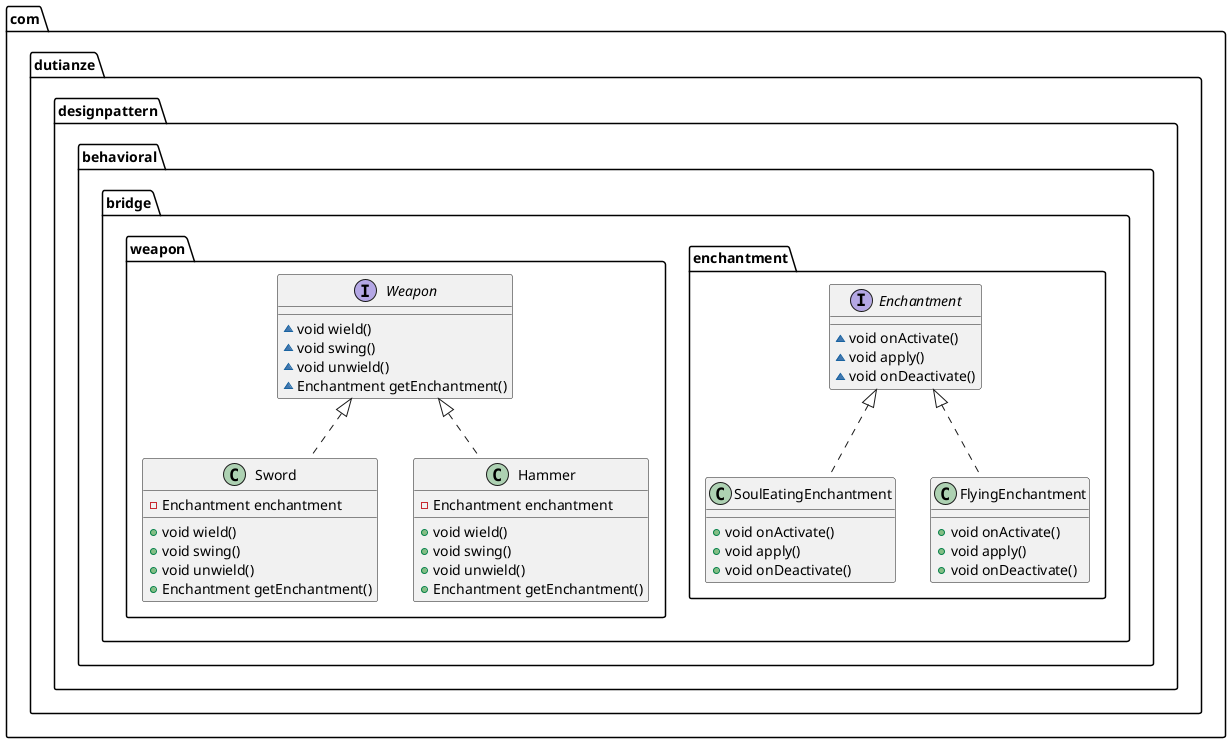 @startuml
class com.dutianze.designpattern.behavioral.bridge.enchantment.SoulEatingEnchantment {
+ void onActivate()
+ void apply()
+ void onDeactivate()
}
interface com.dutianze.designpattern.behavioral.bridge.enchantment.Enchantment {
~ void onActivate()
~ void apply()
~ void onDeactivate()
}
class com.dutianze.designpattern.behavioral.bridge.enchantment.FlyingEnchantment {
+ void onActivate()
+ void apply()
+ void onDeactivate()
}
class com.dutianze.designpattern.behavioral.bridge.weapon.Sword {
- Enchantment enchantment
+ void wield()
+ void swing()
+ void unwield()
+ Enchantment getEnchantment()
}
class com.dutianze.designpattern.behavioral.bridge.weapon.Hammer {
- Enchantment enchantment
+ void wield()
+ void swing()
+ void unwield()
+ Enchantment getEnchantment()
}
interface com.dutianze.designpattern.behavioral.bridge.weapon.Weapon {
~ void wield()
~ void swing()
~ void unwield()
~ Enchantment getEnchantment()
}


com.dutianze.designpattern.behavioral.bridge.enchantment.Enchantment <|.. com.dutianze.designpattern.behavioral.bridge.enchantment.SoulEatingEnchantment
com.dutianze.designpattern.behavioral.bridge.enchantment.Enchantment <|.. com.dutianze.designpattern.behavioral.bridge.enchantment.FlyingEnchantment
com.dutianze.designpattern.behavioral.bridge.weapon.Weapon <|.. com.dutianze.designpattern.behavioral.bridge.weapon.Sword
com.dutianze.designpattern.behavioral.bridge.weapon.Weapon <|.. com.dutianze.designpattern.behavioral.bridge.weapon.Hammer
@enduml